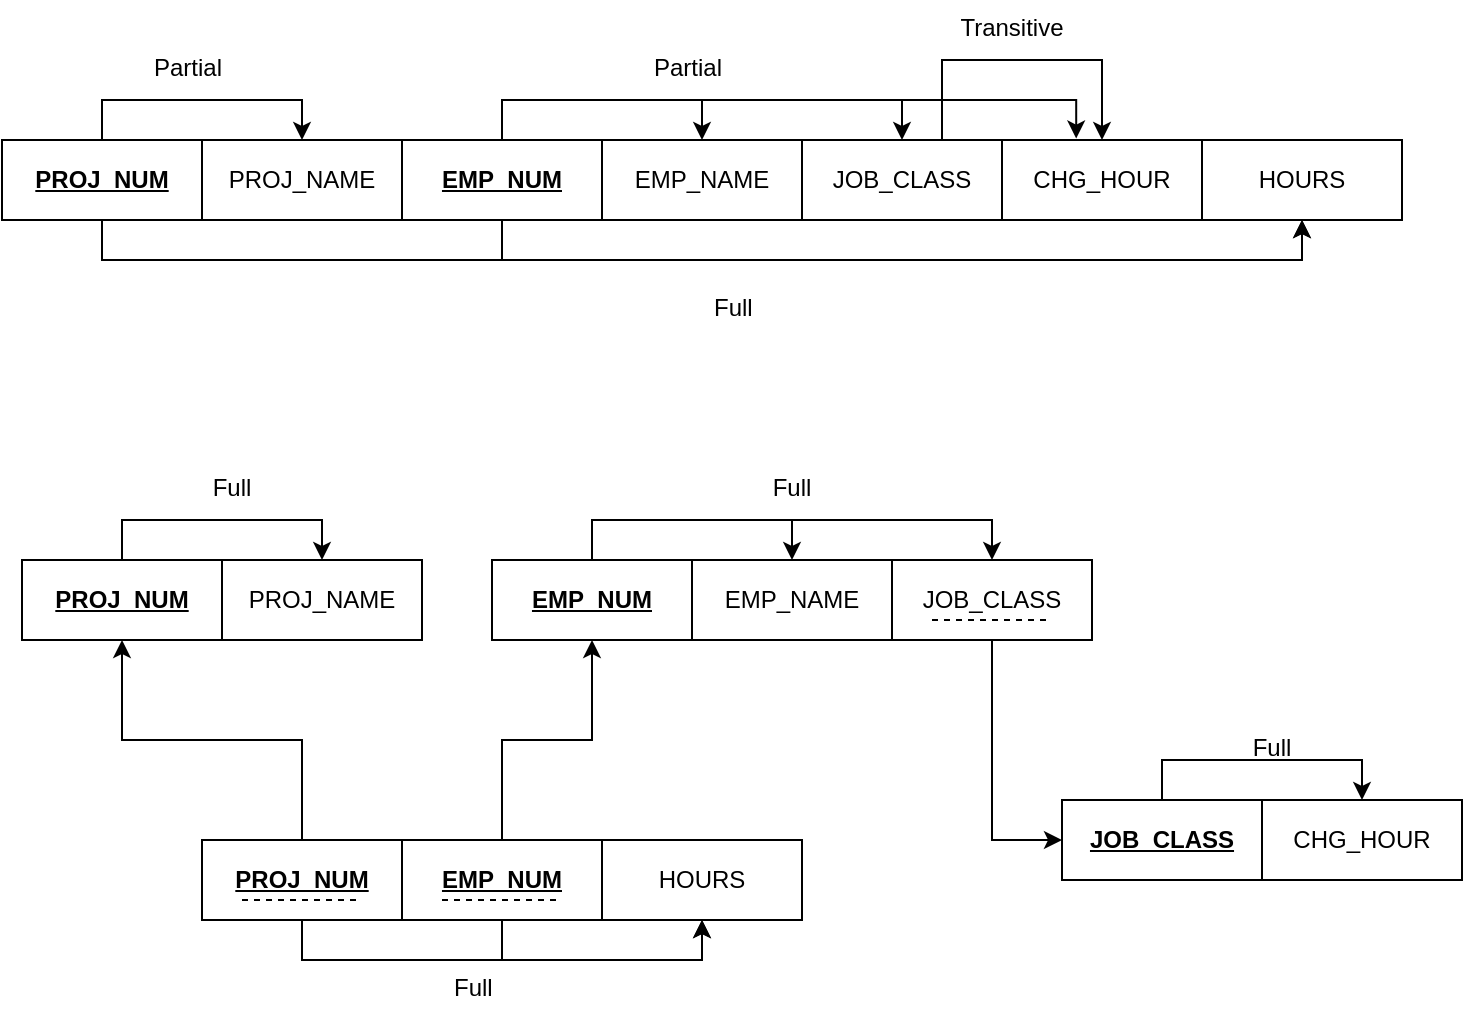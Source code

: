 <mxfile version="21.1.9" type="github">
  <diagram name="Page-1" id="Y_gQZrsSoW9vyJIN10wA">
    <mxGraphModel dx="1004" dy="-512" grid="1" gridSize="10" guides="1" tooltips="1" connect="1" arrows="1" fold="1" page="1" pageScale="1" pageWidth="850" pageHeight="1100" math="0" shadow="0">
      <root>
        <mxCell id="0" />
        <mxCell id="1" parent="0" />
        <mxCell id="7WTUJFNHSRcPi4hEXHkI-19" style="edgeStyle=orthogonalEdgeStyle;rounded=0;orthogonalLoop=1;jettySize=auto;html=1;entryX=0.5;entryY=0;entryDx=0;entryDy=0;" edge="1" parent="1" source="7WTUJFNHSRcPi4hEXHkI-22" target="7WTUJFNHSRcPi4hEXHkI-23">
          <mxGeometry relative="1" as="geometry" />
        </mxCell>
        <mxCell id="7WTUJFNHSRcPi4hEXHkI-21" style="edgeStyle=orthogonalEdgeStyle;rounded=0;orthogonalLoop=1;jettySize=auto;html=1;entryX=0.5;entryY=1;entryDx=0;entryDy=0;" edge="1" parent="1" source="7WTUJFNHSRcPi4hEXHkI-22" target="7WTUJFNHSRcPi4hEXHkI-32">
          <mxGeometry relative="1" as="geometry">
            <Array as="points">
              <mxPoint x="130" y="1260" />
              <mxPoint x="730" y="1260" />
            </Array>
          </mxGeometry>
        </mxCell>
        <mxCell id="7WTUJFNHSRcPi4hEXHkI-22" value="&lt;b&gt;&lt;u&gt;PROJ_NUM&lt;/u&gt;&lt;/b&gt;" style="whiteSpace=wrap;html=1;align=center;" vertex="1" parent="1">
          <mxGeometry x="80" y="1200" width="100" height="40" as="geometry" />
        </mxCell>
        <mxCell id="7WTUJFNHSRcPi4hEXHkI-23" value="PROJ_NAME" style="whiteSpace=wrap;html=1;align=center;" vertex="1" parent="1">
          <mxGeometry x="180" y="1200" width="100" height="40" as="geometry" />
        </mxCell>
        <mxCell id="7WTUJFNHSRcPi4hEXHkI-24" style="edgeStyle=orthogonalEdgeStyle;rounded=0;orthogonalLoop=1;jettySize=auto;html=1;entryX=0.5;entryY=0;entryDx=0;entryDy=0;" edge="1" parent="1" source="7WTUJFNHSRcPi4hEXHkI-27" target="7WTUJFNHSRcPi4hEXHkI-28">
          <mxGeometry relative="1" as="geometry" />
        </mxCell>
        <mxCell id="7WTUJFNHSRcPi4hEXHkI-26" style="edgeStyle=orthogonalEdgeStyle;rounded=0;orthogonalLoop=1;jettySize=auto;html=1;entryX=0.5;entryY=1;entryDx=0;entryDy=0;" edge="1" parent="1" source="7WTUJFNHSRcPi4hEXHkI-27" target="7WTUJFNHSRcPi4hEXHkI-32">
          <mxGeometry relative="1" as="geometry">
            <Array as="points">
              <mxPoint x="330" y="1260" />
              <mxPoint x="730" y="1260" />
            </Array>
          </mxGeometry>
        </mxCell>
        <mxCell id="7WTUJFNHSRcPi4hEXHkI-74" style="edgeStyle=orthogonalEdgeStyle;rounded=0;orthogonalLoop=1;jettySize=auto;html=1;entryX=0.5;entryY=0;entryDx=0;entryDy=0;" edge="1" parent="1" source="7WTUJFNHSRcPi4hEXHkI-27" target="7WTUJFNHSRcPi4hEXHkI-30">
          <mxGeometry relative="1" as="geometry">
            <Array as="points">
              <mxPoint x="330" y="1180" />
              <mxPoint x="530" y="1180" />
            </Array>
          </mxGeometry>
        </mxCell>
        <mxCell id="7WTUJFNHSRcPi4hEXHkI-75" style="edgeStyle=orthogonalEdgeStyle;rounded=0;orthogonalLoop=1;jettySize=auto;html=1;entryX=0.371;entryY=-0.018;entryDx=0;entryDy=0;entryPerimeter=0;" edge="1" parent="1" source="7WTUJFNHSRcPi4hEXHkI-27" target="7WTUJFNHSRcPi4hEXHkI-31">
          <mxGeometry relative="1" as="geometry">
            <Array as="points">
              <mxPoint x="330" y="1180" />
              <mxPoint x="617" y="1180" />
            </Array>
          </mxGeometry>
        </mxCell>
        <mxCell id="7WTUJFNHSRcPi4hEXHkI-27" value="&lt;b&gt;&lt;u&gt;EMP_NUM&lt;/u&gt;&lt;/b&gt;" style="whiteSpace=wrap;html=1;align=center;" vertex="1" parent="1">
          <mxGeometry x="280" y="1200" width="100" height="40" as="geometry" />
        </mxCell>
        <mxCell id="7WTUJFNHSRcPi4hEXHkI-28" value="EMP_NAME" style="whiteSpace=wrap;html=1;align=center;" vertex="1" parent="1">
          <mxGeometry x="380" y="1200" width="100" height="40" as="geometry" />
        </mxCell>
        <mxCell id="7WTUJFNHSRcPi4hEXHkI-29" style="edgeStyle=orthogonalEdgeStyle;rounded=0;orthogonalLoop=1;jettySize=auto;html=1;entryX=0.5;entryY=0;entryDx=0;entryDy=0;" edge="1" parent="1" source="7WTUJFNHSRcPi4hEXHkI-30" target="7WTUJFNHSRcPi4hEXHkI-31">
          <mxGeometry relative="1" as="geometry">
            <Array as="points">
              <mxPoint x="550" y="1160" />
              <mxPoint x="630" y="1160" />
            </Array>
          </mxGeometry>
        </mxCell>
        <mxCell id="7WTUJFNHSRcPi4hEXHkI-30" value="JOB_CLASS" style="whiteSpace=wrap;html=1;align=center;" vertex="1" parent="1">
          <mxGeometry x="480" y="1200" width="100" height="40" as="geometry" />
        </mxCell>
        <mxCell id="7WTUJFNHSRcPi4hEXHkI-31" value="CHG_HOUR" style="whiteSpace=wrap;html=1;align=center;" vertex="1" parent="1">
          <mxGeometry x="580" y="1200" width="100" height="40" as="geometry" />
        </mxCell>
        <mxCell id="7WTUJFNHSRcPi4hEXHkI-32" value="HOURS" style="whiteSpace=wrap;html=1;align=center;" vertex="1" parent="1">
          <mxGeometry x="680" y="1200" width="100" height="40" as="geometry" />
        </mxCell>
        <mxCell id="7WTUJFNHSRcPi4hEXHkI-33" value="Transitive" style="text;strokeColor=none;fillColor=none;spacingLeft=4;spacingRight=4;overflow=hidden;rotatable=0;points=[[0,0.5],[1,0.5]];portConstraint=eastwest;fontSize=12;whiteSpace=wrap;html=1;align=center;" vertex="1" parent="1">
          <mxGeometry x="550" y="1130" width="70" height="30" as="geometry" />
        </mxCell>
        <mxCell id="7WTUJFNHSRcPi4hEXHkI-34" value="Full" style="text;strokeColor=none;fillColor=none;spacingLeft=4;spacingRight=4;overflow=hidden;rotatable=0;points=[[0,0.5],[1,0.5]];portConstraint=eastwest;fontSize=12;whiteSpace=wrap;html=1;" vertex="1" parent="1">
          <mxGeometry x="430" y="1270" width="40" height="30" as="geometry" />
        </mxCell>
        <mxCell id="7WTUJFNHSRcPi4hEXHkI-35" value="Partial" style="text;strokeColor=none;fillColor=none;spacingLeft=4;spacingRight=4;overflow=hidden;rotatable=0;points=[[0,0.5],[1,0.5]];portConstraint=eastwest;fontSize=12;whiteSpace=wrap;html=1;" vertex="1" parent="1">
          <mxGeometry x="150" y="1150" width="70" height="30" as="geometry" />
        </mxCell>
        <mxCell id="7WTUJFNHSRcPi4hEXHkI-36" value="Partial" style="text;strokeColor=none;fillColor=none;spacingLeft=4;spacingRight=4;overflow=hidden;rotatable=0;points=[[0,0.5],[1,0.5]];portConstraint=eastwest;fontSize=12;whiteSpace=wrap;html=1;" vertex="1" parent="1">
          <mxGeometry x="400" y="1150" width="70" height="30" as="geometry" />
        </mxCell>
        <mxCell id="7WTUJFNHSRcPi4hEXHkI-37" style="edgeStyle=orthogonalEdgeStyle;rounded=0;orthogonalLoop=1;jettySize=auto;html=1;entryX=0.5;entryY=0;entryDx=0;entryDy=0;" edge="1" parent="1" source="7WTUJFNHSRcPi4hEXHkI-38" target="7WTUJFNHSRcPi4hEXHkI-39">
          <mxGeometry relative="1" as="geometry" />
        </mxCell>
        <mxCell id="7WTUJFNHSRcPi4hEXHkI-38" value="&lt;b&gt;&lt;u&gt;PROJ_NUM&lt;/u&gt;&lt;/b&gt;" style="whiteSpace=wrap;html=1;align=center;" vertex="1" parent="1">
          <mxGeometry x="90" y="1410" width="100" height="40" as="geometry" />
        </mxCell>
        <mxCell id="7WTUJFNHSRcPi4hEXHkI-39" value="PROJ_NAME" style="whiteSpace=wrap;html=1;align=center;" vertex="1" parent="1">
          <mxGeometry x="190" y="1410" width="100" height="40" as="geometry" />
        </mxCell>
        <mxCell id="7WTUJFNHSRcPi4hEXHkI-40" value="Full" style="text;strokeColor=none;fillColor=none;spacingLeft=4;spacingRight=4;overflow=hidden;rotatable=0;points=[[0,0.5],[1,0.5]];portConstraint=eastwest;fontSize=12;whiteSpace=wrap;html=1;align=center;" vertex="1" parent="1">
          <mxGeometry x="160" y="1360" width="70" height="30" as="geometry" />
        </mxCell>
        <mxCell id="7WTUJFNHSRcPi4hEXHkI-41" style="edgeStyle=orthogonalEdgeStyle;rounded=0;orthogonalLoop=1;jettySize=auto;html=1;entryX=0.5;entryY=0;entryDx=0;entryDy=0;" edge="1" parent="1" source="7WTUJFNHSRcPi4hEXHkI-42" target="7WTUJFNHSRcPi4hEXHkI-43">
          <mxGeometry relative="1" as="geometry" />
        </mxCell>
        <mxCell id="7WTUJFNHSRcPi4hEXHkI-81" style="edgeStyle=orthogonalEdgeStyle;rounded=0;orthogonalLoop=1;jettySize=auto;html=1;entryX=0.5;entryY=0;entryDx=0;entryDy=0;" edge="1" parent="1" source="7WTUJFNHSRcPi4hEXHkI-42" target="7WTUJFNHSRcPi4hEXHkI-80">
          <mxGeometry relative="1" as="geometry">
            <Array as="points">
              <mxPoint x="375" y="1390" />
              <mxPoint x="575" y="1390" />
            </Array>
          </mxGeometry>
        </mxCell>
        <mxCell id="7WTUJFNHSRcPi4hEXHkI-42" value="&lt;b&gt;&lt;u&gt;EMP_NUM&lt;/u&gt;&lt;/b&gt;" style="whiteSpace=wrap;html=1;align=center;" vertex="1" parent="1">
          <mxGeometry x="325" y="1410" width="100" height="40" as="geometry" />
        </mxCell>
        <mxCell id="7WTUJFNHSRcPi4hEXHkI-43" value="EMP_NAME" style="whiteSpace=wrap;html=1;align=center;" vertex="1" parent="1">
          <mxGeometry x="425" y="1410" width="100" height="40" as="geometry" />
        </mxCell>
        <mxCell id="7WTUJFNHSRcPi4hEXHkI-44" value="Full" style="text;strokeColor=none;fillColor=none;spacingLeft=4;spacingRight=4;overflow=hidden;rotatable=0;points=[[0,0.5],[1,0.5]];portConstraint=eastwest;fontSize=12;whiteSpace=wrap;html=1;align=center;" vertex="1" parent="1">
          <mxGeometry x="440" y="1360" width="70" height="30" as="geometry" />
        </mxCell>
        <mxCell id="7WTUJFNHSRcPi4hEXHkI-45" style="edgeStyle=orthogonalEdgeStyle;rounded=0;orthogonalLoop=1;jettySize=auto;html=1;entryX=0.5;entryY=0;entryDx=0;entryDy=0;" edge="1" parent="1" source="7WTUJFNHSRcPi4hEXHkI-46" target="7WTUJFNHSRcPi4hEXHkI-47">
          <mxGeometry relative="1" as="geometry" />
        </mxCell>
        <mxCell id="7WTUJFNHSRcPi4hEXHkI-46" value="&lt;b&gt;&lt;u&gt;JOB_CLASS&lt;/u&gt;&lt;/b&gt;" style="whiteSpace=wrap;html=1;align=center;" vertex="1" parent="1">
          <mxGeometry x="610" y="1530" width="100" height="40" as="geometry" />
        </mxCell>
        <mxCell id="7WTUJFNHSRcPi4hEXHkI-47" value="CHG_HOUR" style="whiteSpace=wrap;html=1;align=center;" vertex="1" parent="1">
          <mxGeometry x="710" y="1530" width="100" height="40" as="geometry" />
        </mxCell>
        <mxCell id="7WTUJFNHSRcPi4hEXHkI-48" value="Full" style="text;strokeColor=none;fillColor=none;spacingLeft=4;spacingRight=4;overflow=hidden;rotatable=0;points=[[0,0.5],[1,0.5]];portConstraint=eastwest;fontSize=12;whiteSpace=wrap;html=1;align=center;" vertex="1" parent="1">
          <mxGeometry x="690" y="1490" width="50" height="30" as="geometry" />
        </mxCell>
        <mxCell id="7WTUJFNHSRcPi4hEXHkI-51" style="edgeStyle=orthogonalEdgeStyle;rounded=0;orthogonalLoop=1;jettySize=auto;html=1;entryX=0.5;entryY=1;entryDx=0;entryDy=0;" edge="1" parent="1" source="7WTUJFNHSRcPi4hEXHkI-52" target="7WTUJFNHSRcPi4hEXHkI-62">
          <mxGeometry relative="1" as="geometry">
            <Array as="points">
              <mxPoint x="230" y="1610" />
              <mxPoint x="430" y="1610" />
            </Array>
          </mxGeometry>
        </mxCell>
        <mxCell id="7WTUJFNHSRcPi4hEXHkI-72" style="edgeStyle=orthogonalEdgeStyle;rounded=0;orthogonalLoop=1;jettySize=auto;html=1;entryX=0.5;entryY=1;entryDx=0;entryDy=0;" edge="1" parent="1" source="7WTUJFNHSRcPi4hEXHkI-52" target="7WTUJFNHSRcPi4hEXHkI-38">
          <mxGeometry relative="1" as="geometry" />
        </mxCell>
        <mxCell id="7WTUJFNHSRcPi4hEXHkI-52" value="&lt;b&gt;&lt;u&gt;PROJ_NUM&lt;/u&gt;&lt;/b&gt;" style="whiteSpace=wrap;html=1;align=center;" vertex="1" parent="1">
          <mxGeometry x="180" y="1550" width="100" height="40" as="geometry" />
        </mxCell>
        <mxCell id="7WTUJFNHSRcPi4hEXHkI-56" style="edgeStyle=orthogonalEdgeStyle;rounded=0;orthogonalLoop=1;jettySize=auto;html=1;entryX=0.5;entryY=1;entryDx=0;entryDy=0;" edge="1" parent="1" source="7WTUJFNHSRcPi4hEXHkI-57" target="7WTUJFNHSRcPi4hEXHkI-62">
          <mxGeometry relative="1" as="geometry">
            <Array as="points">
              <mxPoint x="330" y="1610" />
              <mxPoint x="430" y="1610" />
            </Array>
          </mxGeometry>
        </mxCell>
        <mxCell id="7WTUJFNHSRcPi4hEXHkI-73" style="edgeStyle=orthogonalEdgeStyle;rounded=0;orthogonalLoop=1;jettySize=auto;html=1;entryX=0.5;entryY=1;entryDx=0;entryDy=0;" edge="1" parent="1" source="7WTUJFNHSRcPi4hEXHkI-57" target="7WTUJFNHSRcPi4hEXHkI-42">
          <mxGeometry relative="1" as="geometry" />
        </mxCell>
        <mxCell id="7WTUJFNHSRcPi4hEXHkI-57" value="&lt;b&gt;&lt;u&gt;EMP_NUM&lt;/u&gt;&lt;/b&gt;" style="whiteSpace=wrap;html=1;align=center;" vertex="1" parent="1">
          <mxGeometry x="280" y="1550" width="100" height="40" as="geometry" />
        </mxCell>
        <mxCell id="7WTUJFNHSRcPi4hEXHkI-62" value="HOURS" style="whiteSpace=wrap;html=1;align=center;" vertex="1" parent="1">
          <mxGeometry x="380" y="1550" width="100" height="40" as="geometry" />
        </mxCell>
        <mxCell id="7WTUJFNHSRcPi4hEXHkI-64" value="Full" style="text;strokeColor=none;fillColor=none;spacingLeft=4;spacingRight=4;overflow=hidden;rotatable=0;points=[[0,0.5],[1,0.5]];portConstraint=eastwest;fontSize=12;whiteSpace=wrap;html=1;" vertex="1" parent="1">
          <mxGeometry x="300" y="1610" width="40" height="30" as="geometry" />
        </mxCell>
        <mxCell id="7WTUJFNHSRcPi4hEXHkI-67" value="" style="endArrow=none;dashed=1;html=1;rounded=0;" edge="1" parent="1">
          <mxGeometry width="50" height="50" relative="1" as="geometry">
            <mxPoint x="200" y="1580" as="sourcePoint" />
            <mxPoint x="260" y="1580" as="targetPoint" />
          </mxGeometry>
        </mxCell>
        <mxCell id="7WTUJFNHSRcPi4hEXHkI-69" value="" style="endArrow=none;dashed=1;html=1;rounded=0;" edge="1" parent="1">
          <mxGeometry width="50" height="50" relative="1" as="geometry">
            <mxPoint x="300" y="1580" as="sourcePoint" />
            <mxPoint x="360" y="1580" as="targetPoint" />
          </mxGeometry>
        </mxCell>
        <mxCell id="7WTUJFNHSRcPi4hEXHkI-84" style="edgeStyle=orthogonalEdgeStyle;rounded=0;orthogonalLoop=1;jettySize=auto;html=1;entryX=0;entryY=0.5;entryDx=0;entryDy=0;" edge="1" parent="1" source="7WTUJFNHSRcPi4hEXHkI-80" target="7WTUJFNHSRcPi4hEXHkI-46">
          <mxGeometry relative="1" as="geometry" />
        </mxCell>
        <mxCell id="7WTUJFNHSRcPi4hEXHkI-80" value="JOB_CLASS" style="whiteSpace=wrap;html=1;align=center;" vertex="1" parent="1">
          <mxGeometry x="525" y="1410" width="100" height="40" as="geometry" />
        </mxCell>
        <mxCell id="7WTUJFNHSRcPi4hEXHkI-83" value="" style="endArrow=none;dashed=1;html=1;rounded=0;" edge="1" parent="1">
          <mxGeometry width="50" height="50" relative="1" as="geometry">
            <mxPoint x="545" y="1440" as="sourcePoint" />
            <mxPoint x="605" y="1440" as="targetPoint" />
          </mxGeometry>
        </mxCell>
      </root>
    </mxGraphModel>
  </diagram>
</mxfile>
